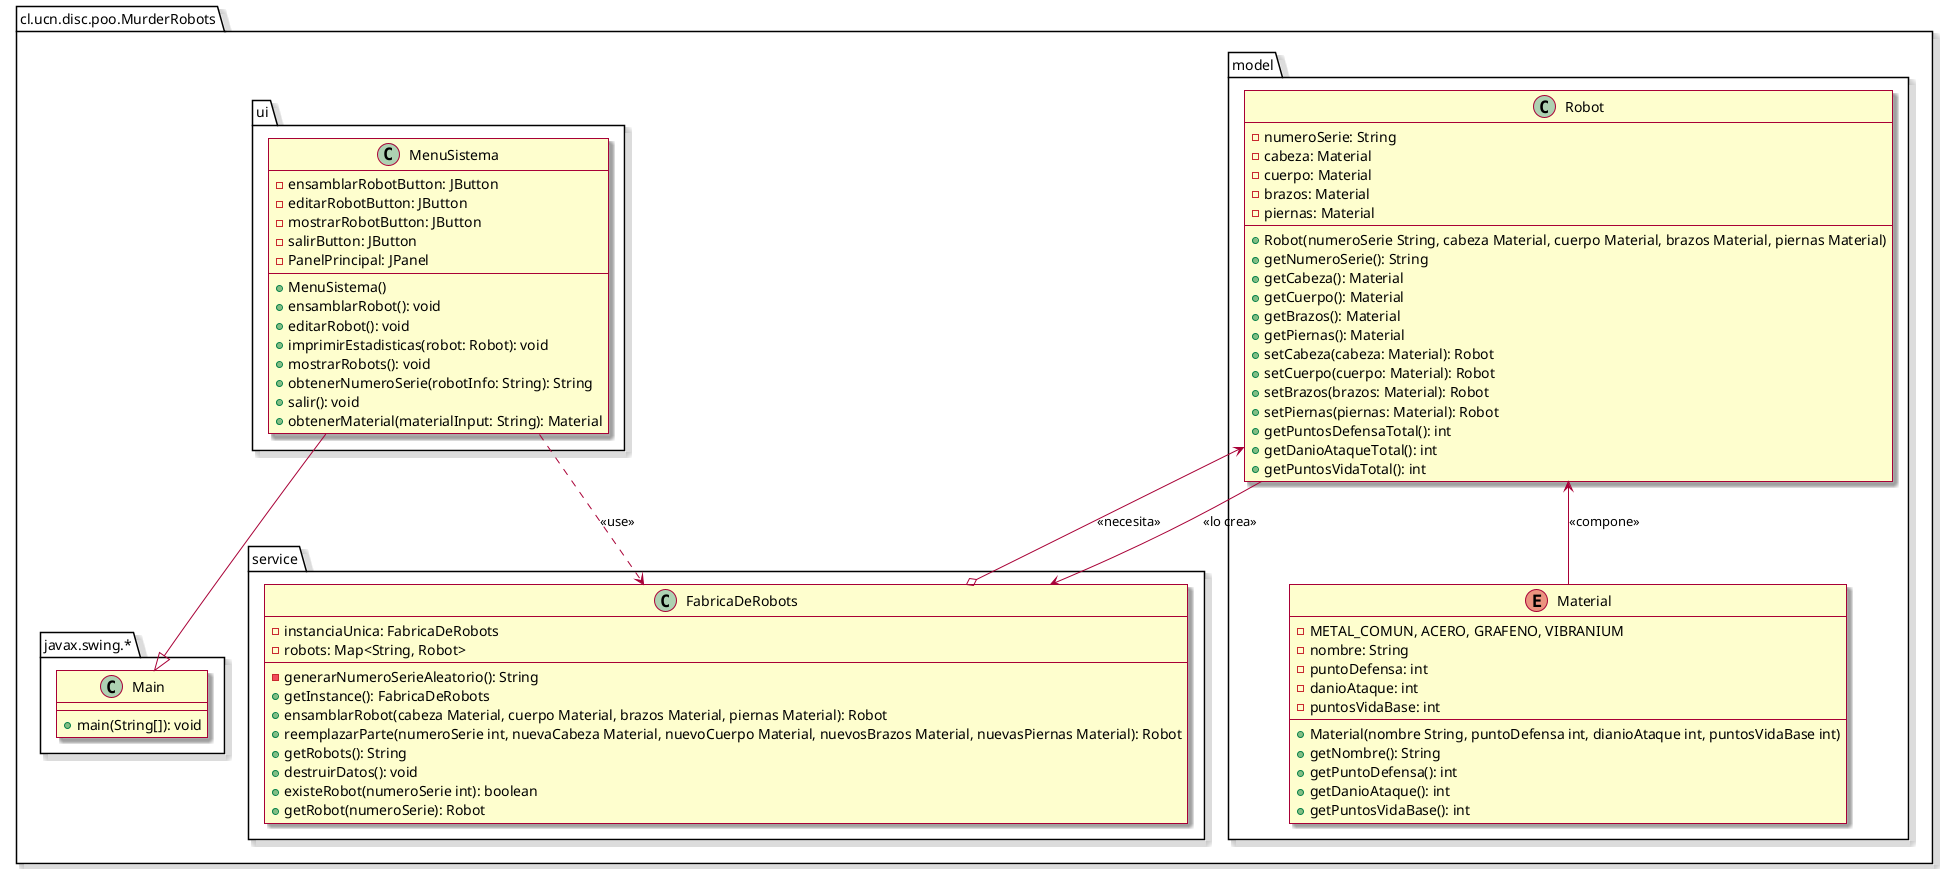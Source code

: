 @startuml
skin rose
set separator none
!pragma userIntermediatePackages false
package cl.ucn.disc.poo.MurderRobots{
    package model {
        class Robot{
            - numeroSerie: String
            - cabeza: Material
            - cuerpo: Material
            - brazos: Material
            - piernas: Material
            + Robot(numeroSerie String, cabeza Material, cuerpo Material, brazos Material, piernas Material)
            + getNumeroSerie(): String
            + getCabeza(): Material
            + getCuerpo(): Material
            + getBrazos(): Material
            + getPiernas(): Material
            + setCabeza(cabeza: Material): Robot
            + setCuerpo(cuerpo: Material): Robot
            + setBrazos(brazos: Material): Robot
            + setPiernas(piernas: Material): Robot
            + getPuntosDefensaTotal(): int
            + getDanioAtaqueTotal(): int
            + getPuntosVidaTotal(): int
        }

        enum Material {
            - METAL_COMUN, ACERO, GRAFENO, VIBRANIUM
            - nombre: String
            - puntoDefensa: int
            - danioAtaque: int
            - puntosVidaBase: int
            + Material(nombre String, puntoDefensa int, dianioAtaque int, puntosVidaBase int)
            + getNombre(): String
            + getPuntoDefensa(): int
            + getDanioAtaque(): int
            + getPuntosVidaBase(): int
        }
    }

    package service {
        class FabricaDeRobots {
            - generarNumeroSerieAleatorio(): String
            - instanciaUnica: FabricaDeRobots
            - robots: Map<String, Robot>
            + getInstance(): FabricaDeRobots
            + ensamblarRobot(cabeza Material, cuerpo Material, brazos Material, piernas Material): Robot
            + reemplazarParte(numeroSerie int, nuevaCabeza Material, nuevoCuerpo Material, nuevosBrazos Material, nuevasPiernas Material): Robot
            + getRobots(): String
            + destruirDatos(): void
            + existeRobot(numeroSerie int): boolean
            + getRobot(numeroSerie): Robot
        }
    }

    package ui {
        class MenuSistema {
            - ensamblarRobotButton: JButton
            - editarRobotButton: JButton
            - mostrarRobotButton: JButton
            - salirButton: JButton
            - PanelPrincipal: JPanel
            + MenuSistema()
            + ensamblarRobot(): void
            + editarRobot(): void
            + imprimirEstadisticas(robot: Robot): void
            + mostrarRobots(): void
            + obtenerNumeroSerie(robotInfo: String): String
            + salir(): void
            + obtenerMaterial(materialInput: String): Material
        }
    }

    package javax.swing.* {
        class Main {
            + main(String[]): void
        }
    }
}

MenuSistema --|> Main
MenuSistema ..> FabricaDeRobots: <<use>>
FabricaDeRobots o--> Robot : <<necesita>>
Robot --> FabricaDeRobots: <<lo crea>>
Robot <-- Material : <<compone>>
@enduml